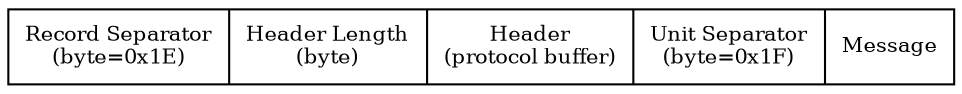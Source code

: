 digraph header {
	node [shape=record, fontsize=10];

	struct1 [label="Record Separator\n(byte=0x1E) \
	|Header Length\n(byte) \
	|Header\n(protocol buffer) \
	|Unit Separator\n(byte=0x1F) \
	|Message"];
}

